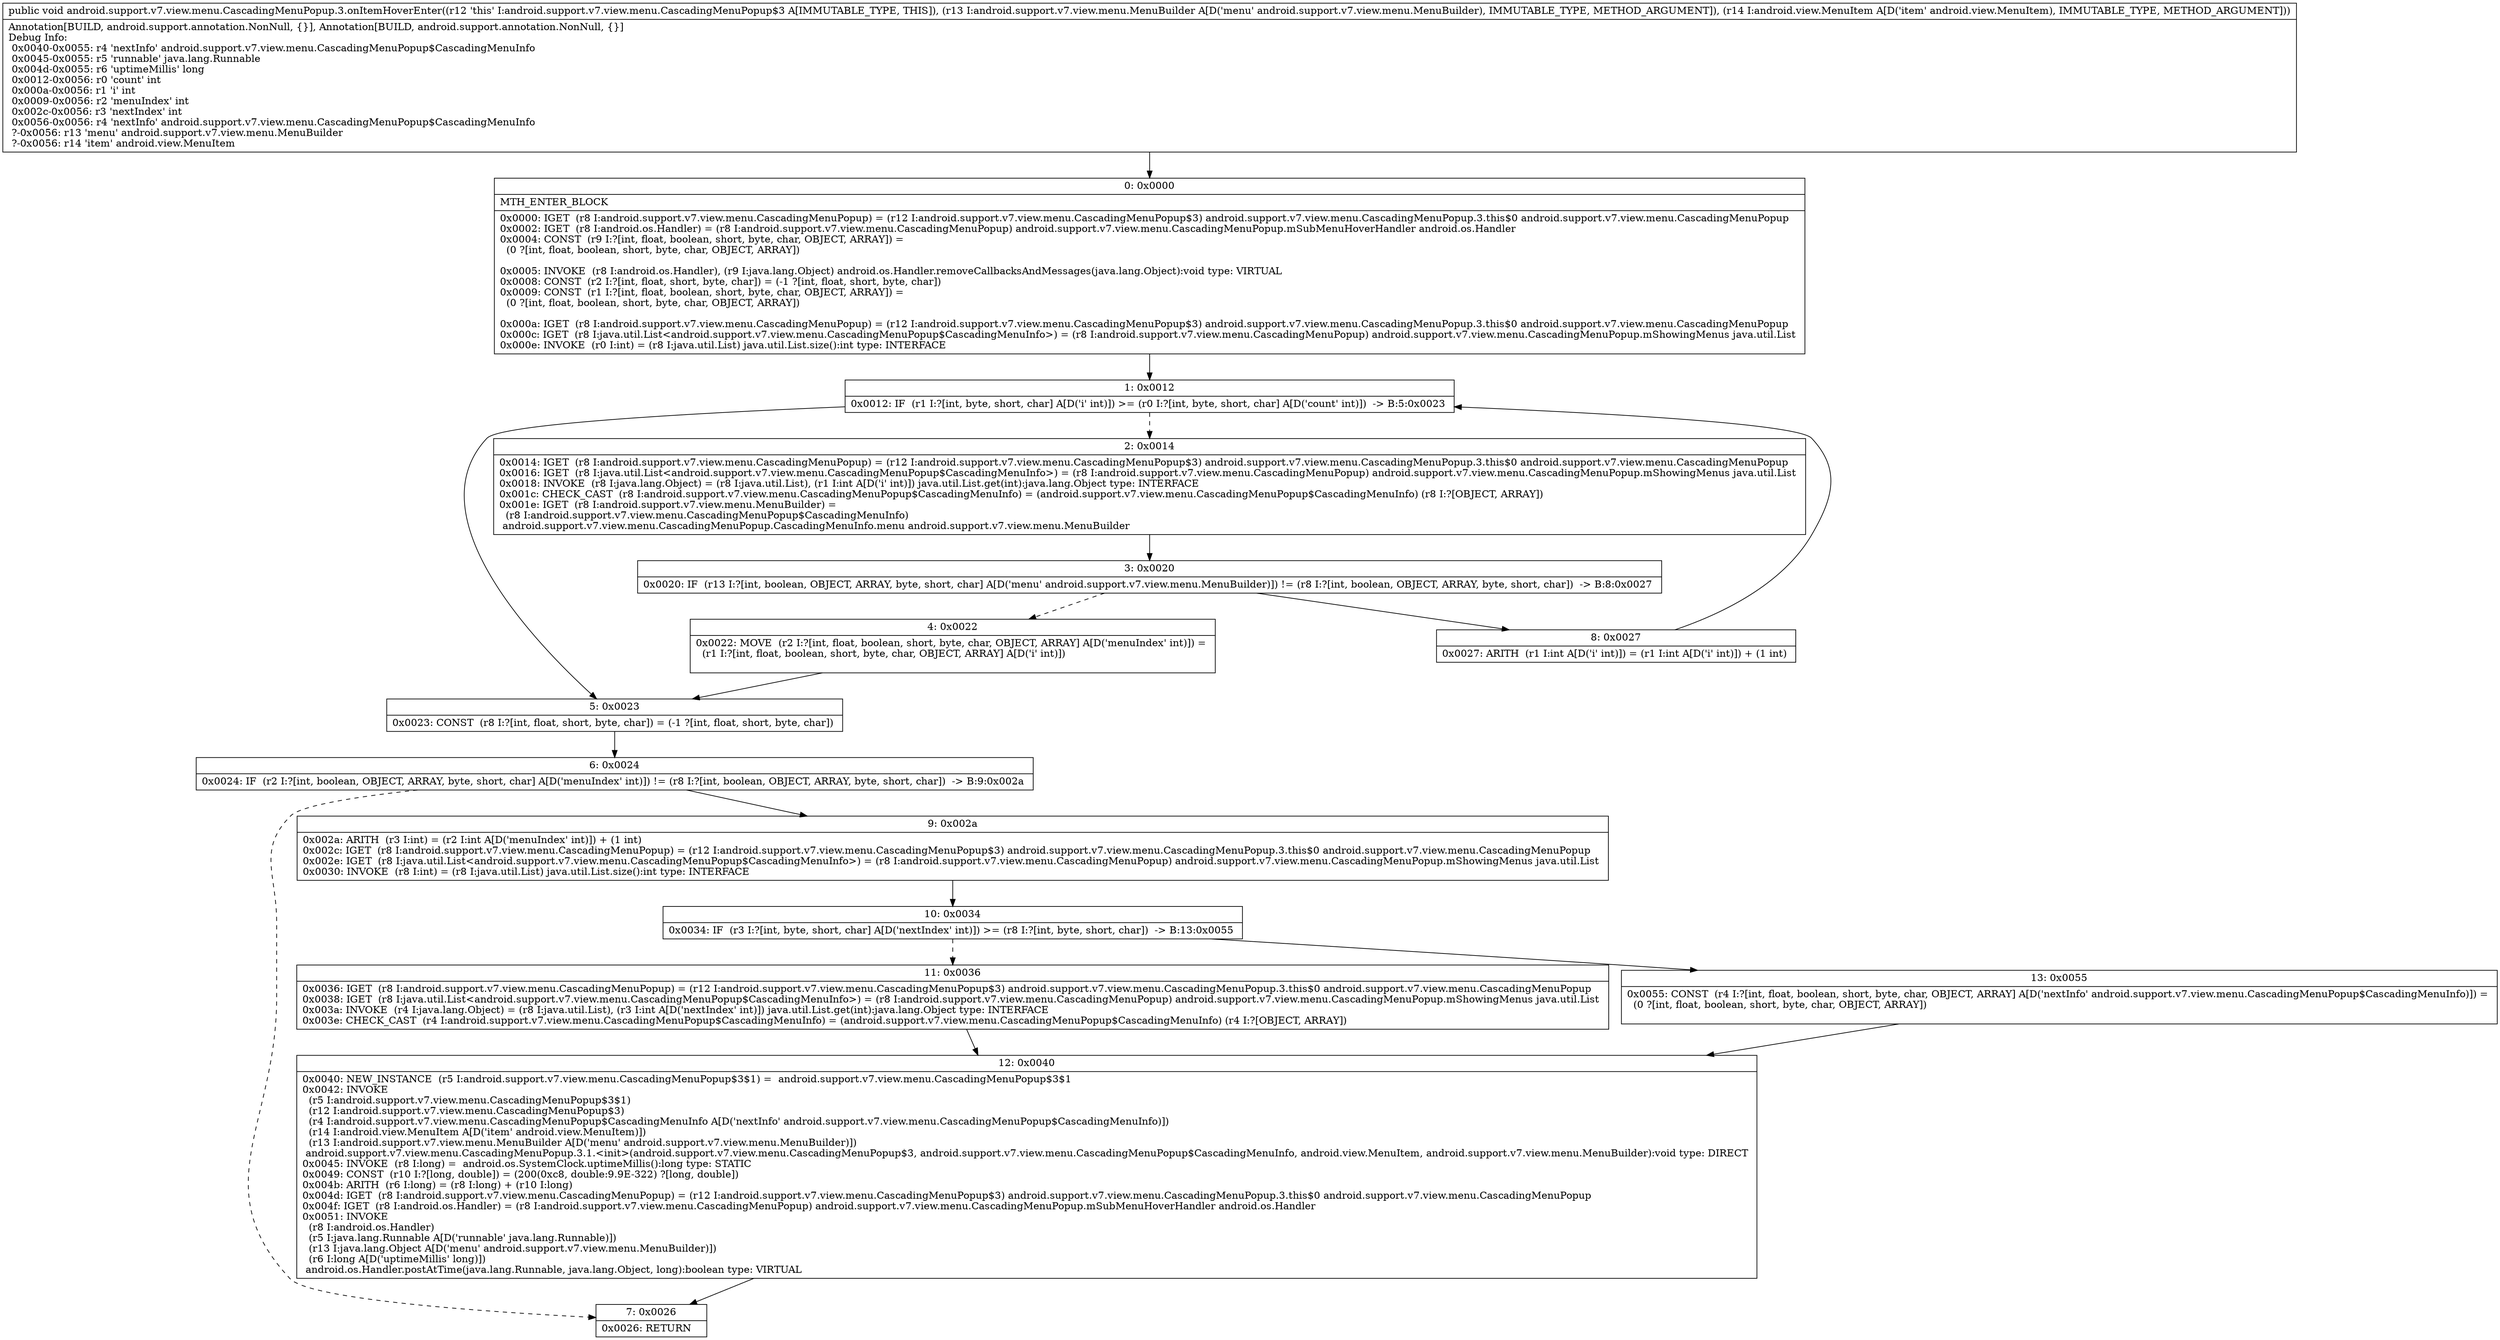 digraph "CFG forandroid.support.v7.view.menu.CascadingMenuPopup.3.onItemHoverEnter(Landroid\/support\/v7\/view\/menu\/MenuBuilder;Landroid\/view\/MenuItem;)V" {
Node_0 [shape=record,label="{0\:\ 0x0000|MTH_ENTER_BLOCK\l|0x0000: IGET  (r8 I:android.support.v7.view.menu.CascadingMenuPopup) = (r12 I:android.support.v7.view.menu.CascadingMenuPopup$3) android.support.v7.view.menu.CascadingMenuPopup.3.this$0 android.support.v7.view.menu.CascadingMenuPopup \l0x0002: IGET  (r8 I:android.os.Handler) = (r8 I:android.support.v7.view.menu.CascadingMenuPopup) android.support.v7.view.menu.CascadingMenuPopup.mSubMenuHoverHandler android.os.Handler \l0x0004: CONST  (r9 I:?[int, float, boolean, short, byte, char, OBJECT, ARRAY]) = \l  (0 ?[int, float, boolean, short, byte, char, OBJECT, ARRAY])\l \l0x0005: INVOKE  (r8 I:android.os.Handler), (r9 I:java.lang.Object) android.os.Handler.removeCallbacksAndMessages(java.lang.Object):void type: VIRTUAL \l0x0008: CONST  (r2 I:?[int, float, short, byte, char]) = (\-1 ?[int, float, short, byte, char]) \l0x0009: CONST  (r1 I:?[int, float, boolean, short, byte, char, OBJECT, ARRAY]) = \l  (0 ?[int, float, boolean, short, byte, char, OBJECT, ARRAY])\l \l0x000a: IGET  (r8 I:android.support.v7.view.menu.CascadingMenuPopup) = (r12 I:android.support.v7.view.menu.CascadingMenuPopup$3) android.support.v7.view.menu.CascadingMenuPopup.3.this$0 android.support.v7.view.menu.CascadingMenuPopup \l0x000c: IGET  (r8 I:java.util.List\<android.support.v7.view.menu.CascadingMenuPopup$CascadingMenuInfo\>) = (r8 I:android.support.v7.view.menu.CascadingMenuPopup) android.support.v7.view.menu.CascadingMenuPopup.mShowingMenus java.util.List \l0x000e: INVOKE  (r0 I:int) = (r8 I:java.util.List) java.util.List.size():int type: INTERFACE \l}"];
Node_1 [shape=record,label="{1\:\ 0x0012|0x0012: IF  (r1 I:?[int, byte, short, char] A[D('i' int)]) \>= (r0 I:?[int, byte, short, char] A[D('count' int)])  \-\> B:5:0x0023 \l}"];
Node_2 [shape=record,label="{2\:\ 0x0014|0x0014: IGET  (r8 I:android.support.v7.view.menu.CascadingMenuPopup) = (r12 I:android.support.v7.view.menu.CascadingMenuPopup$3) android.support.v7.view.menu.CascadingMenuPopup.3.this$0 android.support.v7.view.menu.CascadingMenuPopup \l0x0016: IGET  (r8 I:java.util.List\<android.support.v7.view.menu.CascadingMenuPopup$CascadingMenuInfo\>) = (r8 I:android.support.v7.view.menu.CascadingMenuPopup) android.support.v7.view.menu.CascadingMenuPopup.mShowingMenus java.util.List \l0x0018: INVOKE  (r8 I:java.lang.Object) = (r8 I:java.util.List), (r1 I:int A[D('i' int)]) java.util.List.get(int):java.lang.Object type: INTERFACE \l0x001c: CHECK_CAST  (r8 I:android.support.v7.view.menu.CascadingMenuPopup$CascadingMenuInfo) = (android.support.v7.view.menu.CascadingMenuPopup$CascadingMenuInfo) (r8 I:?[OBJECT, ARRAY]) \l0x001e: IGET  (r8 I:android.support.v7.view.menu.MenuBuilder) = \l  (r8 I:android.support.v7.view.menu.CascadingMenuPopup$CascadingMenuInfo)\l android.support.v7.view.menu.CascadingMenuPopup.CascadingMenuInfo.menu android.support.v7.view.menu.MenuBuilder \l}"];
Node_3 [shape=record,label="{3\:\ 0x0020|0x0020: IF  (r13 I:?[int, boolean, OBJECT, ARRAY, byte, short, char] A[D('menu' android.support.v7.view.menu.MenuBuilder)]) != (r8 I:?[int, boolean, OBJECT, ARRAY, byte, short, char])  \-\> B:8:0x0027 \l}"];
Node_4 [shape=record,label="{4\:\ 0x0022|0x0022: MOVE  (r2 I:?[int, float, boolean, short, byte, char, OBJECT, ARRAY] A[D('menuIndex' int)]) = \l  (r1 I:?[int, float, boolean, short, byte, char, OBJECT, ARRAY] A[D('i' int)])\l \l}"];
Node_5 [shape=record,label="{5\:\ 0x0023|0x0023: CONST  (r8 I:?[int, float, short, byte, char]) = (\-1 ?[int, float, short, byte, char]) \l}"];
Node_6 [shape=record,label="{6\:\ 0x0024|0x0024: IF  (r2 I:?[int, boolean, OBJECT, ARRAY, byte, short, char] A[D('menuIndex' int)]) != (r8 I:?[int, boolean, OBJECT, ARRAY, byte, short, char])  \-\> B:9:0x002a \l}"];
Node_7 [shape=record,label="{7\:\ 0x0026|0x0026: RETURN   \l}"];
Node_8 [shape=record,label="{8\:\ 0x0027|0x0027: ARITH  (r1 I:int A[D('i' int)]) = (r1 I:int A[D('i' int)]) + (1 int) \l}"];
Node_9 [shape=record,label="{9\:\ 0x002a|0x002a: ARITH  (r3 I:int) = (r2 I:int A[D('menuIndex' int)]) + (1 int) \l0x002c: IGET  (r8 I:android.support.v7.view.menu.CascadingMenuPopup) = (r12 I:android.support.v7.view.menu.CascadingMenuPopup$3) android.support.v7.view.menu.CascadingMenuPopup.3.this$0 android.support.v7.view.menu.CascadingMenuPopup \l0x002e: IGET  (r8 I:java.util.List\<android.support.v7.view.menu.CascadingMenuPopup$CascadingMenuInfo\>) = (r8 I:android.support.v7.view.menu.CascadingMenuPopup) android.support.v7.view.menu.CascadingMenuPopup.mShowingMenus java.util.List \l0x0030: INVOKE  (r8 I:int) = (r8 I:java.util.List) java.util.List.size():int type: INTERFACE \l}"];
Node_10 [shape=record,label="{10\:\ 0x0034|0x0034: IF  (r3 I:?[int, byte, short, char] A[D('nextIndex' int)]) \>= (r8 I:?[int, byte, short, char])  \-\> B:13:0x0055 \l}"];
Node_11 [shape=record,label="{11\:\ 0x0036|0x0036: IGET  (r8 I:android.support.v7.view.menu.CascadingMenuPopup) = (r12 I:android.support.v7.view.menu.CascadingMenuPopup$3) android.support.v7.view.menu.CascadingMenuPopup.3.this$0 android.support.v7.view.menu.CascadingMenuPopup \l0x0038: IGET  (r8 I:java.util.List\<android.support.v7.view.menu.CascadingMenuPopup$CascadingMenuInfo\>) = (r8 I:android.support.v7.view.menu.CascadingMenuPopup) android.support.v7.view.menu.CascadingMenuPopup.mShowingMenus java.util.List \l0x003a: INVOKE  (r4 I:java.lang.Object) = (r8 I:java.util.List), (r3 I:int A[D('nextIndex' int)]) java.util.List.get(int):java.lang.Object type: INTERFACE \l0x003e: CHECK_CAST  (r4 I:android.support.v7.view.menu.CascadingMenuPopup$CascadingMenuInfo) = (android.support.v7.view.menu.CascadingMenuPopup$CascadingMenuInfo) (r4 I:?[OBJECT, ARRAY]) \l}"];
Node_12 [shape=record,label="{12\:\ 0x0040|0x0040: NEW_INSTANCE  (r5 I:android.support.v7.view.menu.CascadingMenuPopup$3$1) =  android.support.v7.view.menu.CascadingMenuPopup$3$1 \l0x0042: INVOKE  \l  (r5 I:android.support.v7.view.menu.CascadingMenuPopup$3$1)\l  (r12 I:android.support.v7.view.menu.CascadingMenuPopup$3)\l  (r4 I:android.support.v7.view.menu.CascadingMenuPopup$CascadingMenuInfo A[D('nextInfo' android.support.v7.view.menu.CascadingMenuPopup$CascadingMenuInfo)])\l  (r14 I:android.view.MenuItem A[D('item' android.view.MenuItem)])\l  (r13 I:android.support.v7.view.menu.MenuBuilder A[D('menu' android.support.v7.view.menu.MenuBuilder)])\l android.support.v7.view.menu.CascadingMenuPopup.3.1.\<init\>(android.support.v7.view.menu.CascadingMenuPopup$3, android.support.v7.view.menu.CascadingMenuPopup$CascadingMenuInfo, android.view.MenuItem, android.support.v7.view.menu.MenuBuilder):void type: DIRECT \l0x0045: INVOKE  (r8 I:long) =  android.os.SystemClock.uptimeMillis():long type: STATIC \l0x0049: CONST  (r10 I:?[long, double]) = (200(0xc8, double:9.9E\-322) ?[long, double]) \l0x004b: ARITH  (r6 I:long) = (r8 I:long) + (r10 I:long) \l0x004d: IGET  (r8 I:android.support.v7.view.menu.CascadingMenuPopup) = (r12 I:android.support.v7.view.menu.CascadingMenuPopup$3) android.support.v7.view.menu.CascadingMenuPopup.3.this$0 android.support.v7.view.menu.CascadingMenuPopup \l0x004f: IGET  (r8 I:android.os.Handler) = (r8 I:android.support.v7.view.menu.CascadingMenuPopup) android.support.v7.view.menu.CascadingMenuPopup.mSubMenuHoverHandler android.os.Handler \l0x0051: INVOKE  \l  (r8 I:android.os.Handler)\l  (r5 I:java.lang.Runnable A[D('runnable' java.lang.Runnable)])\l  (r13 I:java.lang.Object A[D('menu' android.support.v7.view.menu.MenuBuilder)])\l  (r6 I:long A[D('uptimeMillis' long)])\l android.os.Handler.postAtTime(java.lang.Runnable, java.lang.Object, long):boolean type: VIRTUAL \l}"];
Node_13 [shape=record,label="{13\:\ 0x0055|0x0055: CONST  (r4 I:?[int, float, boolean, short, byte, char, OBJECT, ARRAY] A[D('nextInfo' android.support.v7.view.menu.CascadingMenuPopup$CascadingMenuInfo)]) = \l  (0 ?[int, float, boolean, short, byte, char, OBJECT, ARRAY])\l \l}"];
MethodNode[shape=record,label="{public void android.support.v7.view.menu.CascadingMenuPopup.3.onItemHoverEnter((r12 'this' I:android.support.v7.view.menu.CascadingMenuPopup$3 A[IMMUTABLE_TYPE, THIS]), (r13 I:android.support.v7.view.menu.MenuBuilder A[D('menu' android.support.v7.view.menu.MenuBuilder), IMMUTABLE_TYPE, METHOD_ARGUMENT]), (r14 I:android.view.MenuItem A[D('item' android.view.MenuItem), IMMUTABLE_TYPE, METHOD_ARGUMENT]))  | Annotation[BUILD, android.support.annotation.NonNull, \{\}], Annotation[BUILD, android.support.annotation.NonNull, \{\}]\lDebug Info:\l  0x0040\-0x0055: r4 'nextInfo' android.support.v7.view.menu.CascadingMenuPopup$CascadingMenuInfo\l  0x0045\-0x0055: r5 'runnable' java.lang.Runnable\l  0x004d\-0x0055: r6 'uptimeMillis' long\l  0x0012\-0x0056: r0 'count' int\l  0x000a\-0x0056: r1 'i' int\l  0x0009\-0x0056: r2 'menuIndex' int\l  0x002c\-0x0056: r3 'nextIndex' int\l  0x0056\-0x0056: r4 'nextInfo' android.support.v7.view.menu.CascadingMenuPopup$CascadingMenuInfo\l  ?\-0x0056: r13 'menu' android.support.v7.view.menu.MenuBuilder\l  ?\-0x0056: r14 'item' android.view.MenuItem\l}"];
MethodNode -> Node_0;
Node_0 -> Node_1;
Node_1 -> Node_2[style=dashed];
Node_1 -> Node_5;
Node_2 -> Node_3;
Node_3 -> Node_4[style=dashed];
Node_3 -> Node_8;
Node_4 -> Node_5;
Node_5 -> Node_6;
Node_6 -> Node_7[style=dashed];
Node_6 -> Node_9;
Node_8 -> Node_1;
Node_9 -> Node_10;
Node_10 -> Node_11[style=dashed];
Node_10 -> Node_13;
Node_11 -> Node_12;
Node_12 -> Node_7;
Node_13 -> Node_12;
}

